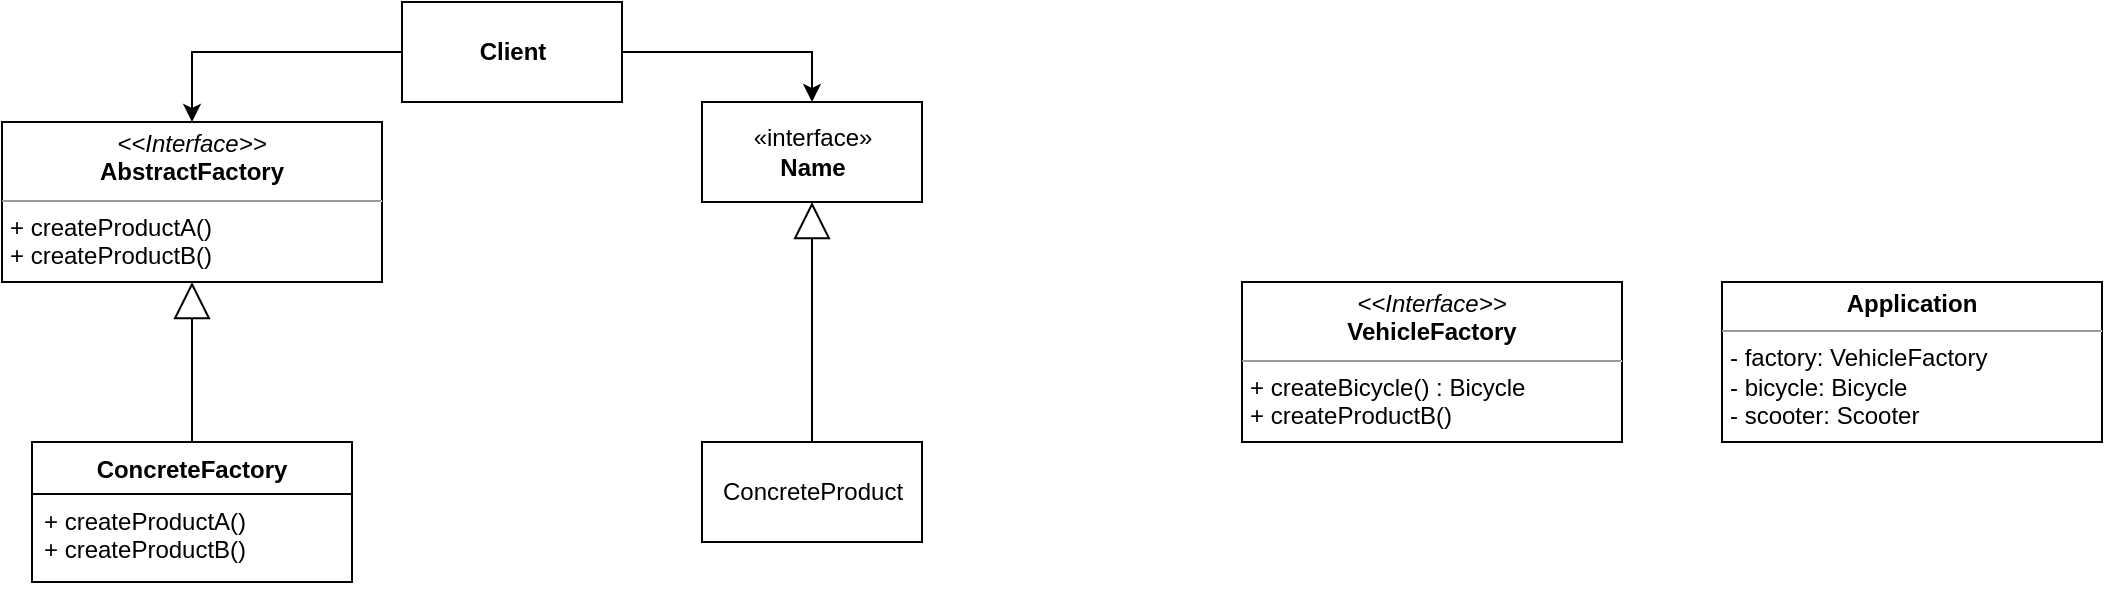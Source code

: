 <mxfile version="14.9.3" type="github" pages="5">
  <diagram name="Abstract Factory" id="c4acf3e9-155e-7222-9cf6-157b1a14988f">
    <mxGraphModel dx="1872" dy="472" grid="1" gridSize="10" guides="1" tooltips="1" connect="1" arrows="1" fold="1" page="1" pageScale="1" pageWidth="850" pageHeight="1100" background="none" math="0" shadow="0">
      <root>
        <mxCell id="0" />
        <mxCell id="1" parent="0" />
        <mxCell id="BzZ10aJKYdkIl8jqPXN0-14" style="edgeStyle=orthogonalEdgeStyle;rounded=0;orthogonalLoop=1;jettySize=auto;html=1;exitX=0;exitY=0.5;exitDx=0;exitDy=0;entryX=0.5;entryY=0;entryDx=0;entryDy=0;" edge="1" parent="1" source="BzZ10aJKYdkIl8jqPXN0-1" target="BzZ10aJKYdkIl8jqPXN0-7">
          <mxGeometry relative="1" as="geometry" />
        </mxCell>
        <mxCell id="BzZ10aJKYdkIl8jqPXN0-15" style="edgeStyle=orthogonalEdgeStyle;rounded=0;orthogonalLoop=1;jettySize=auto;html=1;exitX=1;exitY=0.5;exitDx=0;exitDy=0;entryX=0.5;entryY=0;entryDx=0;entryDy=0;" edge="1" parent="1" source="BzZ10aJKYdkIl8jqPXN0-1" target="BzZ10aJKYdkIl8jqPXN0-2">
          <mxGeometry relative="1" as="geometry" />
        </mxCell>
        <mxCell id="BzZ10aJKYdkIl8jqPXN0-1" value="&lt;b&gt;Client&lt;/b&gt;" style="html=1;" vertex="1" parent="1">
          <mxGeometry x="180" y="50" width="110" height="50" as="geometry" />
        </mxCell>
        <mxCell id="BzZ10aJKYdkIl8jqPXN0-2" value="&amp;laquo;interface&amp;raquo;&lt;br&gt;&lt;b&gt;Name&lt;/b&gt;" style="html=1;" vertex="1" parent="1">
          <mxGeometry x="330" y="100" width="110" height="50" as="geometry" />
        </mxCell>
        <mxCell id="BzZ10aJKYdkIl8jqPXN0-19" style="endArrow=block;endSize=16;endFill=0;html=1;exitX=0.5;exitY=0;exitDx=0;exitDy=0;entryX=0.5;entryY=1;entryDx=0;entryDy=0;" edge="1" parent="1" source="BzZ10aJKYdkIl8jqPXN0-3" target="BzZ10aJKYdkIl8jqPXN0-7">
          <mxGeometry relative="1" as="geometry">
            <Array as="points" />
          </mxGeometry>
        </mxCell>
        <mxCell id="BzZ10aJKYdkIl8jqPXN0-3" value="ConcreteFactory" style="swimlane;fontStyle=1;align=center;verticalAlign=top;childLayout=stackLayout;horizontal=1;startSize=26;horizontalStack=0;resizeParent=1;resizeParentMax=0;resizeLast=0;collapsible=1;marginBottom=0;" vertex="1" parent="1">
          <mxGeometry x="-5" y="270" width="160" height="70" as="geometry" />
        </mxCell>
        <mxCell id="BzZ10aJKYdkIl8jqPXN0-4" value="+ createProductA()&#xa;+ createProductB()" style="text;strokeColor=none;fillColor=none;align=left;verticalAlign=top;spacingLeft=4;spacingRight=4;overflow=hidden;rotatable=0;points=[[0,0.5],[1,0.5]];portConstraint=eastwest;" vertex="1" parent="BzZ10aJKYdkIl8jqPXN0-3">
          <mxGeometry y="26" width="160" height="44" as="geometry" />
        </mxCell>
        <mxCell id="BzZ10aJKYdkIl8jqPXN0-7" value="&lt;p style=&quot;margin: 0px ; margin-top: 4px ; text-align: center&quot;&gt;&lt;i&gt;&amp;lt;&amp;lt;Interface&amp;gt;&amp;gt;&lt;/i&gt;&lt;br&gt;&lt;b&gt;AbstractFactory&lt;/b&gt;&lt;/p&gt;&lt;hr size=&quot;1&quot;&gt;&lt;p style=&quot;margin: 0px ; margin-left: 4px&quot;&gt;+ createProductA()&lt;br&gt;+ createProductB()&lt;br&gt;&lt;/p&gt;" style="verticalAlign=top;align=left;overflow=fill;fontSize=12;fontFamily=Helvetica;html=1;" vertex="1" parent="1">
          <mxGeometry x="-20" y="110" width="190" height="80" as="geometry" />
        </mxCell>
        <mxCell id="BzZ10aJKYdkIl8jqPXN0-8" value="ConcreteProduct" style="html=1;" vertex="1" parent="1">
          <mxGeometry x="330" y="270" width="110" height="50" as="geometry" />
        </mxCell>
        <mxCell id="BzZ10aJKYdkIl8jqPXN0-20" style="endArrow=block;endSize=16;endFill=0;html=1;exitX=0.5;exitY=0;exitDx=0;exitDy=0;entryX=0.5;entryY=1;entryDx=0;entryDy=0;" edge="1" parent="1" source="BzZ10aJKYdkIl8jqPXN0-8" target="BzZ10aJKYdkIl8jqPXN0-2">
          <mxGeometry relative="1" as="geometry">
            <mxPoint x="85" y="280" as="sourcePoint" />
            <mxPoint x="85" y="200" as="targetPoint" />
            <Array as="points" />
          </mxGeometry>
        </mxCell>
        <mxCell id="jGHYaLPVD4dRBC5Bv7VS-11" value="&lt;p style=&quot;margin: 0px ; margin-top: 4px ; text-align: center&quot;&gt;&lt;b&gt;Application&lt;/b&gt;&lt;/p&gt;&lt;hr size=&quot;1&quot;&gt;&lt;p style=&quot;margin: 0px ; margin-left: 4px&quot;&gt;- factory: VehicleFactory&lt;br&gt;- bicycle: Bicycle&lt;br&gt;&lt;/p&gt;&lt;p style=&quot;margin: 0px ; margin-left: 4px&quot;&gt;- scooter: Scooter&lt;/p&gt;" style="verticalAlign=top;align=left;overflow=fill;fontSize=12;fontFamily=Helvetica;html=1;" vertex="1" parent="1">
          <mxGeometry x="840" y="190" width="190" height="80" as="geometry" />
        </mxCell>
        <mxCell id="jGHYaLPVD4dRBC5Bv7VS-13" value="&lt;p style=&quot;margin: 0px ; margin-top: 4px ; text-align: center&quot;&gt;&lt;i&gt;&amp;lt;&amp;lt;Interface&amp;gt;&amp;gt;&lt;/i&gt;&lt;br&gt;&lt;span style=&quot;text-align: left&quot;&gt;&lt;b&gt;VehicleFactory&lt;/b&gt;&lt;/span&gt;&lt;br&gt;&lt;/p&gt;&lt;hr size=&quot;1&quot;&gt;&lt;p style=&quot;margin: 0px ; margin-left: 4px&quot;&gt;+ createBicycle() : Bicycle&lt;br&gt;+ createProductB()&lt;br&gt;&lt;/p&gt;" style="verticalAlign=top;align=left;overflow=fill;fontSize=12;fontFamily=Helvetica;html=1;" vertex="1" parent="1">
          <mxGeometry x="600" y="190" width="190" height="80" as="geometry" />
        </mxCell>
      </root>
    </mxGraphModel>
  </diagram>
  <diagram id="Svipk-x8OSGcu9Js8fru" name="Builder">
    <mxGraphModel dx="1108" dy="520" grid="1" gridSize="10" guides="1" tooltips="1" connect="1" arrows="1" fold="1" page="1" pageScale="1" pageWidth="850" pageHeight="1100" math="0" shadow="0">
      <root>
        <mxCell id="K4EH5ydkyuwT2IJZEQ6V-0" />
        <mxCell id="K4EH5ydkyuwT2IJZEQ6V-1" parent="K4EH5ydkyuwT2IJZEQ6V-0" />
      </root>
    </mxGraphModel>
  </diagram>
  <diagram id="MaCqoC3K-G2AlwnfR-V4" name="Factory Method">
    <mxGraphModel dx="1460" dy="674" grid="1" gridSize="10" guides="1" tooltips="1" connect="1" arrows="1" fold="1" page="1" pageScale="1" pageWidth="850" pageHeight="1100" math="0" shadow="0">
      <root>
        <mxCell id="TtsaoLJp0uNtPOPy8J0C-0" />
        <mxCell id="TtsaoLJp0uNtPOPy8J0C-1" parent="TtsaoLJp0uNtPOPy8J0C-0" />
        <mxCell id="SalfBSM_50r_KYWC8fBK-11" value="&lt;p style=&quot;margin: 0px ; margin-top: 4px ; text-align: center&quot;&gt;&lt;i&gt;&amp;lt;&amp;lt;Interface&amp;gt;&amp;gt;&lt;/i&gt;&lt;br&gt;&lt;span style=&quot;text-align: left&quot;&gt;&lt;b&gt;Scooter&lt;/b&gt;&lt;/span&gt;&lt;br&gt;&lt;/p&gt;&lt;hr size=&quot;1&quot;&gt;&lt;p style=&quot;margin: 0px ; margin-left: 4px&quot;&gt;&lt;br&gt;&lt;/p&gt;" style="verticalAlign=top;align=left;overflow=fill;fontSize=12;fontFamily=Helvetica;html=1;" vertex="1" parent="TtsaoLJp0uNtPOPy8J0C-1">
          <mxGeometry x="550" y="110" width="190" height="60" as="geometry" />
        </mxCell>
        <mxCell id="SalfBSM_50r_KYWC8fBK-13" value="&lt;b&gt;Electrical&lt;br&gt;Scooter&lt;/b&gt;" style="html=1;" vertex="1" parent="TtsaoLJp0uNtPOPy8J0C-1">
          <mxGeometry x="480" y="210" width="110" height="50" as="geometry" />
        </mxCell>
        <mxCell id="SalfBSM_50r_KYWC8fBK-14" value="&lt;b&gt;Mechanical&lt;br&gt;Scooter&lt;/b&gt;" style="html=1;" vertex="1" parent="TtsaoLJp0uNtPOPy8J0C-1">
          <mxGeometry x="700" y="210" width="110" height="50" as="geometry" />
        </mxCell>
        <mxCell id="SalfBSM_50r_KYWC8fBK-19" value="" style="endArrow=block;dashed=1;endFill=0;endSize=12;html=1;entryX=0.5;entryY=1;entryDx=0;entryDy=0;exitX=0.5;exitY=0;exitDx=0;exitDy=0;edgeStyle=orthogonalEdgeStyle;" edge="1" parent="TtsaoLJp0uNtPOPy8J0C-1" source="SalfBSM_50r_KYWC8fBK-13" target="SalfBSM_50r_KYWC8fBK-11">
          <mxGeometry width="160" relative="1" as="geometry">
            <mxPoint x="380" y="200" as="sourcePoint" />
            <mxPoint x="540" y="200" as="targetPoint" />
          </mxGeometry>
        </mxCell>
        <mxCell id="SalfBSM_50r_KYWC8fBK-20" value="" style="endArrow=block;dashed=1;endFill=0;endSize=12;html=1;entryX=0.5;entryY=1;entryDx=0;entryDy=0;exitX=0.5;exitY=0;exitDx=0;exitDy=0;edgeStyle=orthogonalEdgeStyle;" edge="1" parent="TtsaoLJp0uNtPOPy8J0C-1" source="SalfBSM_50r_KYWC8fBK-14" target="SalfBSM_50r_KYWC8fBK-11">
          <mxGeometry width="160" relative="1" as="geometry">
            <mxPoint x="555" y="220" as="sourcePoint" />
            <mxPoint x="655" y="180" as="targetPoint" />
          </mxGeometry>
        </mxCell>
        <mxCell id="SalfBSM_50r_KYWC8fBK-21" value="ScooterFactory" style="swimlane;fontStyle=1;align=center;verticalAlign=top;childLayout=stackLayout;horizontal=1;startSize=26;horizontalStack=0;resizeParent=1;resizeParentMax=0;resizeLast=0;collapsible=1;marginBottom=0;" vertex="1" parent="TtsaoLJp0uNtPOPy8J0C-1">
          <mxGeometry x="190" y="114" width="160" height="56" as="geometry" />
        </mxCell>
        <mxCell id="SalfBSM_50r_KYWC8fBK-22" value="+ createScooter()" style="text;strokeColor=none;fillColor=none;align=left;verticalAlign=top;spacingLeft=4;spacingRight=4;overflow=hidden;rotatable=0;points=[[0,0.5],[1,0.5]];portConstraint=eastwest;" vertex="1" parent="SalfBSM_50r_KYWC8fBK-21">
          <mxGeometry y="26" width="160" height="30" as="geometry" />
        </mxCell>
        <mxCell id="SalfBSM_50r_KYWC8fBK-23" value="ElectricalScooterFactory" style="swimlane;fontStyle=1;align=center;verticalAlign=top;childLayout=stackLayout;horizontal=1;startSize=26;horizontalStack=0;resizeParent=1;resizeParentMax=0;resizeLast=0;collapsible=1;marginBottom=0;" vertex="1" parent="TtsaoLJp0uNtPOPy8J0C-1">
          <mxGeometry x="60" y="230" width="180" height="60" as="geometry" />
        </mxCell>
        <mxCell id="SalfBSM_50r_KYWC8fBK-24" value="+ createScooter()" style="text;strokeColor=none;fillColor=none;align=left;verticalAlign=top;spacingLeft=4;spacingRight=4;overflow=hidden;rotatable=0;points=[[0,0.5],[1,0.5]];portConstraint=eastwest;" vertex="1" parent="SalfBSM_50r_KYWC8fBK-23">
          <mxGeometry y="26" width="180" height="34" as="geometry" />
        </mxCell>
        <mxCell id="SalfBSM_50r_KYWC8fBK-25" value="MechanicalScooterFactory" style="swimlane;fontStyle=1;align=center;verticalAlign=top;childLayout=stackLayout;horizontal=1;startSize=26;horizontalStack=0;resizeParent=1;resizeParentMax=0;resizeLast=0;collapsible=1;marginBottom=0;" vertex="1" parent="TtsaoLJp0uNtPOPy8J0C-1">
          <mxGeometry x="290" y="230" width="180" height="60" as="geometry" />
        </mxCell>
        <mxCell id="SalfBSM_50r_KYWC8fBK-26" value="+ createScooter()" style="text;strokeColor=none;fillColor=none;align=left;verticalAlign=top;spacingLeft=4;spacingRight=4;overflow=hidden;rotatable=0;points=[[0,0.5],[1,0.5]];portConstraint=eastwest;" vertex="1" parent="SalfBSM_50r_KYWC8fBK-25">
          <mxGeometry y="26" width="180" height="34" as="geometry" />
        </mxCell>
        <mxCell id="SalfBSM_50r_KYWC8fBK-31" value="" style="endArrow=block;dashed=0;endFill=0;endSize=12;html=1;entryX=0.5;entryY=1;entryDx=0;entryDy=0;exitX=0.5;exitY=0;exitDx=0;exitDy=0;edgeStyle=orthogonalEdgeStyle;" edge="1" parent="TtsaoLJp0uNtPOPy8J0C-1" source="SalfBSM_50r_KYWC8fBK-23" target="SalfBSM_50r_KYWC8fBK-21">
          <mxGeometry width="160" relative="1" as="geometry">
            <mxPoint x="200" y="200" as="sourcePoint" />
            <mxPoint x="360" y="200" as="targetPoint" />
          </mxGeometry>
        </mxCell>
        <mxCell id="SalfBSM_50r_KYWC8fBK-32" value="" style="endArrow=block;dashed=0;endFill=0;endSize=12;html=1;entryX=0.5;entryY=1;entryDx=0;entryDy=0;exitX=0.5;exitY=0;exitDx=0;exitDy=0;edgeStyle=orthogonalEdgeStyle;" edge="1" parent="TtsaoLJp0uNtPOPy8J0C-1" source="SalfBSM_50r_KYWC8fBK-25" target="SalfBSM_50r_KYWC8fBK-21">
          <mxGeometry width="160" relative="1" as="geometry">
            <mxPoint x="160" y="240" as="sourcePoint" />
            <mxPoint x="270" y="176" as="targetPoint" />
          </mxGeometry>
        </mxCell>
        <mxCell id="SalfBSM_50r_KYWC8fBK-36" value="" style="endArrow=open;endSize=12;dashed=1;html=1;entryX=0;entryY=0.5;entryDx=0;entryDy=0;exitX=1;exitY=0.002;exitDx=0;exitDy=0;exitPerimeter=0;" edge="1" parent="TtsaoLJp0uNtPOPy8J0C-1" source="SalfBSM_50r_KYWC8fBK-22" target="SalfBSM_50r_KYWC8fBK-11">
          <mxGeometry width="160" relative="1" as="geometry">
            <mxPoint x="390" y="224" as="sourcePoint" />
            <mxPoint x="500" y="160" as="targetPoint" />
          </mxGeometry>
        </mxCell>
        <mxCell id="SalfBSM_50r_KYWC8fBK-39" value="&lt;font style=&quot;font-size: 18px&quot;&gt;&lt;b&gt;Factory Method&lt;/b&gt;&lt;/font&gt;" style="text;html=1;strokeColor=none;fillColor=none;align=center;verticalAlign=middle;whiteSpace=wrap;rounded=0;" vertex="1" parent="TtsaoLJp0uNtPOPy8J0C-1">
          <mxGeometry x="330" y="40" width="180" height="20" as="geometry" />
        </mxCell>
      </root>
    </mxGraphModel>
  </diagram>
  <diagram id="WrU60CYk25x6iUcZn2zx" name="Prototype">
    <mxGraphModel dx="1108" dy="520" grid="1" gridSize="10" guides="1" tooltips="1" connect="1" arrows="1" fold="1" page="1" pageScale="1" pageWidth="850" pageHeight="1100" math="0" shadow="0">
      <root>
        <mxCell id="xfMzOjdkBIME0fWs6_Vc-0" />
        <mxCell id="xfMzOjdkBIME0fWs6_Vc-1" parent="xfMzOjdkBIME0fWs6_Vc-0" />
      </root>
    </mxGraphModel>
  </diagram>
  <diagram id="OYyfgTfCXXCCYheqO48G" name="Singleton">
    <mxGraphModel dx="1108" dy="520" grid="1" gridSize="10" guides="1" tooltips="1" connect="1" arrows="1" fold="1" page="1" pageScale="1" pageWidth="850" pageHeight="1100" math="0" shadow="0">
      <root>
        <mxCell id="LXMlgBPtZJWpeBORt-nU-0" />
        <mxCell id="LXMlgBPtZJWpeBORt-nU-1" parent="LXMlgBPtZJWpeBORt-nU-0" />
      </root>
    </mxGraphModel>
  </diagram>
</mxfile>
